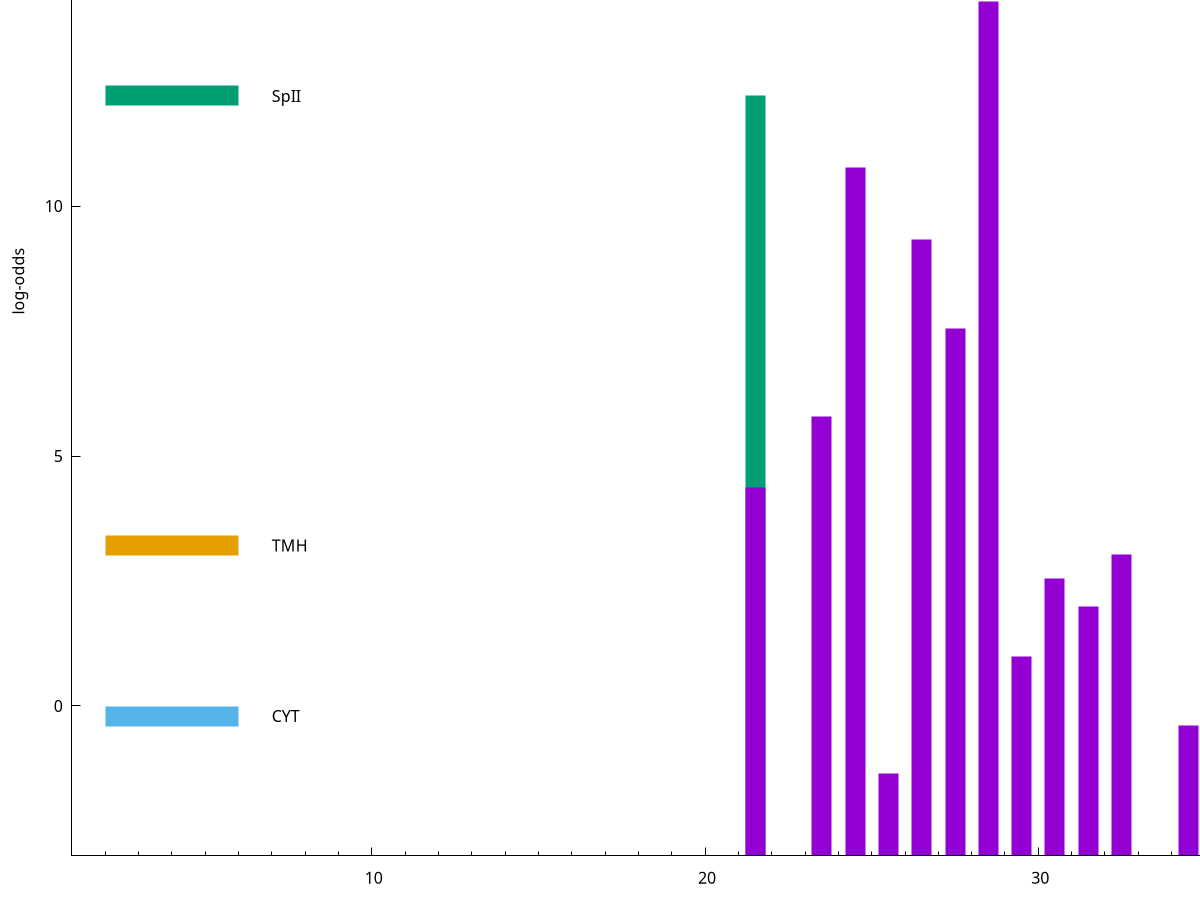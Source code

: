 set title "LipoP predictions for SRR3987126.gff"
set size 2., 1.4
set xrange [1:70] 
set mxtics 10
set yrange [-3:20]
set y2range [0:23]
set ylabel "log-odds"
set term postscript eps color solid "Helvetica" 30
set output "SRR3987126.gff55.eps"
set arrow from 2,14.3046 to 6,14.3046 nohead lt 1 lw 20
set label "SpI" at 7,14.3046
set arrow from 2,12.2032 to 6,12.2032 nohead lt 2 lw 20
set label "SpII" at 7,12.2032
set arrow from 2,3.21262 to 6,3.21262 nohead lt 4 lw 20
set label "TMH" at 7,3.21262
set arrow from 2,-0.200913 to 6,-0.200913 nohead lt 3 lw 20
set label "CYT" at 7,-0.200913
set arrow from 2,14.3046 to 6,14.3046 nohead lt 1 lw 20
set label "SpI" at 7,14.3046
# NOTE: The scores below are the log-odds scores with the threshold
# NOTE: subtracted (a hack to make gnuplot make the histogram all
# NOTE: look nice).
plot "-" axes x1y2 title "" with impulses lt 2 lw 20, "-" axes x1y2 title "" with impulses lt 1 lw 20
21.500000 15.203200
e
28.500000 17.100300
24.500000 13.768600
26.500000 12.328690
27.500000 10.546200
23.500000 8.795980
21.500000 7.368100
32.500000 6.027540
30.500000 5.553540
31.500000 4.985960
29.500000 3.993784
34.500000 2.608848
25.500000 1.652930
e
exit
